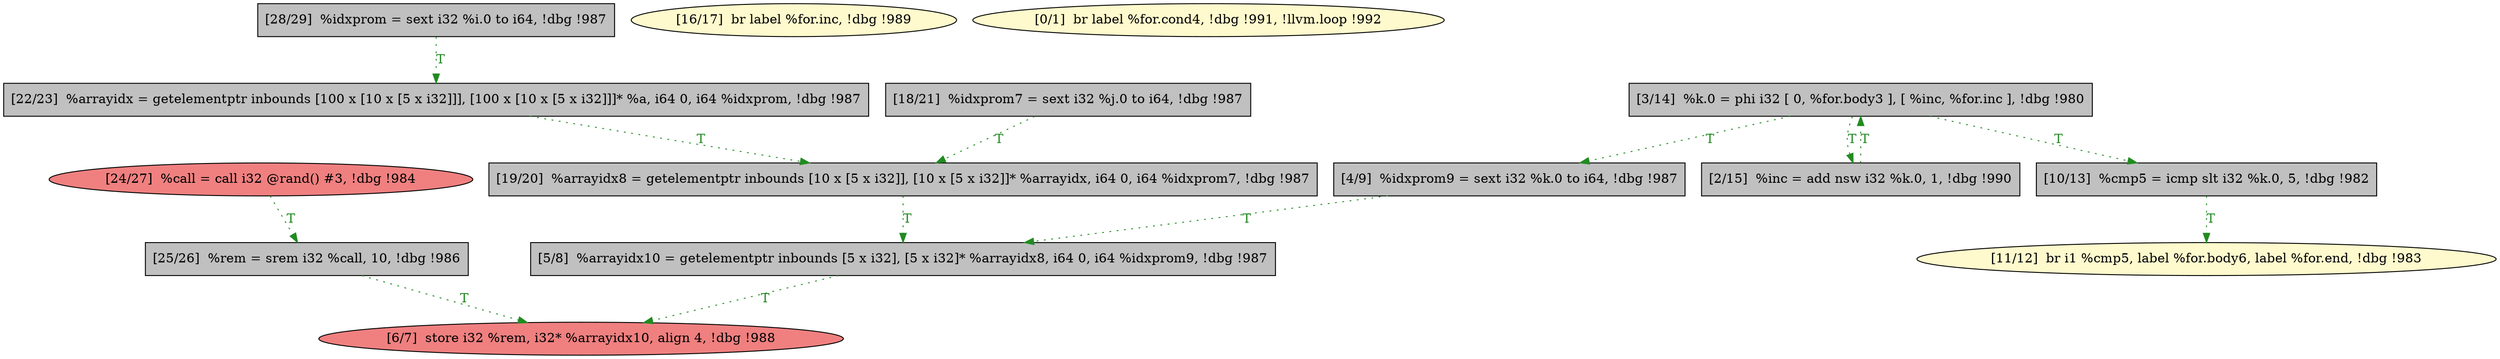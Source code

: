 
digraph G {


node378 [fillcolor=grey,label="[25/26]  %rem = srem i32 %call, 10, !dbg !986",shape=rectangle,style=filled ]
node377 [fillcolor=lemonchiffon,label="[11/12]  br i1 %cmp5, label %for.body6, label %for.end, !dbg !983",shape=ellipse,style=filled ]
node376 [fillcolor=grey,label="[28/29]  %idxprom = sext i32 %i.0 to i64, !dbg !987",shape=rectangle,style=filled ]
node372 [fillcolor=lightcoral,label="[24/27]  %call = call i32 @rand() #3, !dbg !984",shape=ellipse,style=filled ]
node365 [fillcolor=grey,label="[2/15]  %inc = add nsw i32 %k.0, 1, !dbg !990",shape=rectangle,style=filled ]
node374 [fillcolor=grey,label="[5/8]  %arrayidx10 = getelementptr inbounds [5 x i32], [5 x i32]* %arrayidx8, i64 0, i64 %idxprom9, !dbg !987",shape=rectangle,style=filled ]
node371 [fillcolor=grey,label="[10/13]  %cmp5 = icmp slt i32 %k.0, 5, !dbg !982",shape=rectangle,style=filled ]
node366 [fillcolor=lemonchiffon,label="[16/17]  br label %for.inc, !dbg !989",shape=ellipse,style=filled ]
node375 [fillcolor=grey,label="[3/14]  %k.0 = phi i32 [ 0, %for.body3 ], [ %inc, %for.inc ], !dbg !980",shape=rectangle,style=filled ]
node373 [fillcolor=lightcoral,label="[6/7]  store i32 %rem, i32* %arrayidx10, align 4, !dbg !988",shape=ellipse,style=filled ]
node369 [fillcolor=grey,label="[22/23]  %arrayidx = getelementptr inbounds [100 x [10 x [5 x i32]]], [100 x [10 x [5 x i32]]]* %a, i64 0, i64 %idxprom, !dbg !987",shape=rectangle,style=filled ]
node370 [fillcolor=grey,label="[19/20]  %arrayidx8 = getelementptr inbounds [10 x [5 x i32]], [10 x [5 x i32]]* %arrayidx, i64 0, i64 %idxprom7, !dbg !987",shape=rectangle,style=filled ]
node368 [fillcolor=grey,label="[18/21]  %idxprom7 = sext i32 %j.0 to i64, !dbg !987",shape=rectangle,style=filled ]
node364 [fillcolor=lemonchiffon,label="[0/1]  br label %for.cond4, !dbg !991, !llvm.loop !992",shape=ellipse,style=filled ]
node367 [fillcolor=grey,label="[4/9]  %idxprom9 = sext i32 %k.0 to i64, !dbg !987",shape=rectangle,style=filled ]

node369->node370 [style=dotted,color=forestgreen,label="T",fontcolor=forestgreen ]
node370->node374 [style=dotted,color=forestgreen,label="T",fontcolor=forestgreen ]
node367->node374 [style=dotted,color=forestgreen,label="T",fontcolor=forestgreen ]
node376->node369 [style=dotted,color=forestgreen,label="T",fontcolor=forestgreen ]
node371->node377 [style=dotted,color=forestgreen,label="T",fontcolor=forestgreen ]
node378->node373 [style=dotted,color=forestgreen,label="T",fontcolor=forestgreen ]
node375->node371 [style=dotted,color=forestgreen,label="T",fontcolor=forestgreen ]
node365->node375 [style=dotted,color=forestgreen,label="T",fontcolor=forestgreen ]
node372->node378 [style=dotted,color=forestgreen,label="T",fontcolor=forestgreen ]
node375->node367 [style=dotted,color=forestgreen,label="T",fontcolor=forestgreen ]
node375->node365 [style=dotted,color=forestgreen,label="T",fontcolor=forestgreen ]
node368->node370 [style=dotted,color=forestgreen,label="T",fontcolor=forestgreen ]
node374->node373 [style=dotted,color=forestgreen,label="T",fontcolor=forestgreen ]


}
